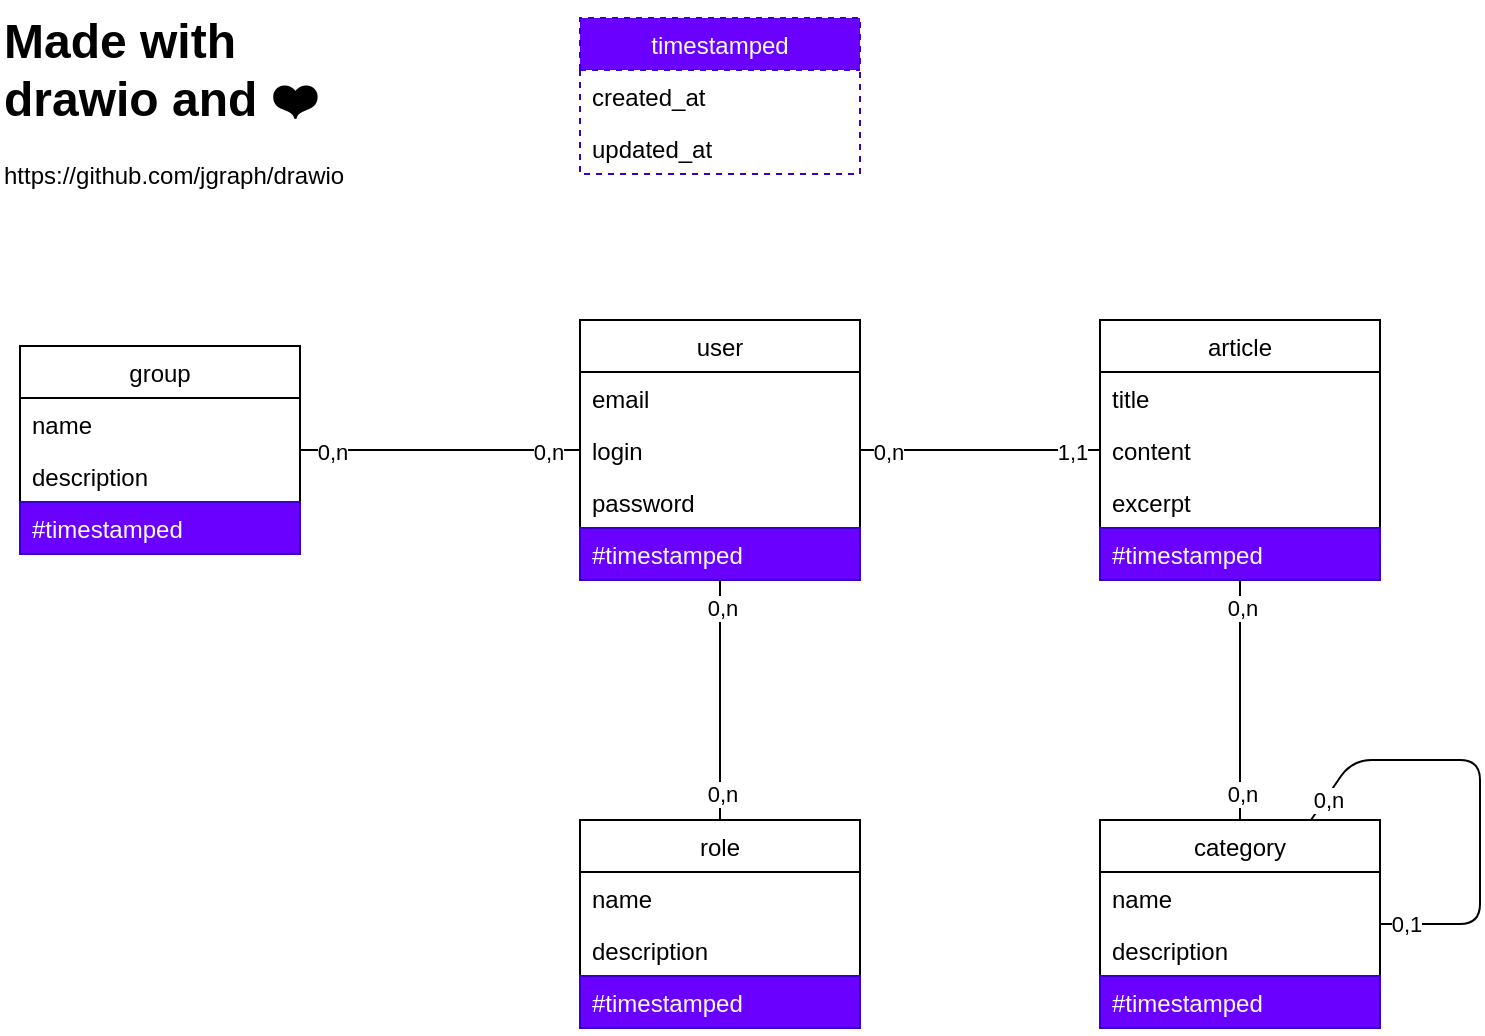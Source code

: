 <mxfile>
    <diagram id="_Vr_gWg6G2kVyBhTGk0G" name="CMS demo">
        <mxGraphModel dx="853" dy="853" grid="1" gridSize="10" guides="1" tooltips="1" connect="1" arrows="1" fold="1" page="1" pageScale="1" pageWidth="827" pageHeight="1169" math="0" shadow="0">
            <root>
                <mxCell id="0"/>
                <mxCell id="1" parent="0"/>
                <mxCell id="XSL0S_v23_zTMOqdXMh_-1" value="group" style="swimlane;fontStyle=0;childLayout=stackLayout;horizontal=1;startSize=26;horizontalStack=0;resizeParent=1;resizeParentMax=0;resizeLast=0;collapsible=1;marginBottom=0;" parent="1" vertex="1">
                    <mxGeometry x="90" y="244" width="140" height="104" as="geometry"/>
                </mxCell>
                <mxCell id="XSL0S_v23_zTMOqdXMh_-2" value="name" style="text;strokeColor=none;fillColor=none;align=left;verticalAlign=top;spacingLeft=4;spacingRight=4;overflow=hidden;rotatable=0;points=[[0,0.5],[1,0.5]];portConstraint=eastwest;" parent="XSL0S_v23_zTMOqdXMh_-1" vertex="1">
                    <mxGeometry y="26" width="140" height="26" as="geometry"/>
                </mxCell>
                <mxCell id="XSL0S_v23_zTMOqdXMh_-3" value="description" style="text;strokeColor=none;fillColor=none;align=left;verticalAlign=top;spacingLeft=4;spacingRight=4;overflow=hidden;rotatable=0;points=[[0,0.5],[1,0.5]];portConstraint=eastwest;" parent="XSL0S_v23_zTMOqdXMh_-1" vertex="1">
                    <mxGeometry y="52" width="140" height="26" as="geometry"/>
                </mxCell>
                <mxCell id="XSL0S_v23_zTMOqdXMh_-4" value="#timestamped" style="text;strokeColor=#3700CC;fillColor=#6a00ff;align=left;verticalAlign=top;spacingLeft=4;spacingRight=4;overflow=hidden;rotatable=0;points=[[0,0.5],[1,0.5]];portConstraint=eastwest;fontColor=#ffffff;" parent="XSL0S_v23_zTMOqdXMh_-1" vertex="1">
                    <mxGeometry y="78" width="140" height="26" as="geometry"/>
                </mxCell>
                <mxCell id="XSL0S_v23_zTMOqdXMh_-5" value="timestamped" style="swimlane;fontStyle=0;childLayout=stackLayout;horizontal=1;startSize=26;horizontalStack=0;resizeParent=1;resizeParentMax=0;resizeLast=0;collapsible=1;marginBottom=0;dashed=1;fillColor=#6a00ff;strokeColor=#3700CC;fontColor=#ffffff;" parent="1" vertex="1">
                    <mxGeometry x="370" y="80" width="140" height="78" as="geometry"/>
                </mxCell>
                <mxCell id="XSL0S_v23_zTMOqdXMh_-6" value="created_at" style="text;strokeColor=none;fillColor=none;align=left;verticalAlign=top;spacingLeft=4;spacingRight=4;overflow=hidden;rotatable=0;points=[[0,0.5],[1,0.5]];portConstraint=eastwest;" parent="XSL0S_v23_zTMOqdXMh_-5" vertex="1">
                    <mxGeometry y="26" width="140" height="26" as="geometry"/>
                </mxCell>
                <mxCell id="XSL0S_v23_zTMOqdXMh_-7" value="updated_at" style="text;strokeColor=none;fillColor=none;align=left;verticalAlign=top;spacingLeft=4;spacingRight=4;overflow=hidden;rotatable=0;points=[[0,0.5],[1,0.5]];portConstraint=eastwest;" parent="XSL0S_v23_zTMOqdXMh_-5" vertex="1">
                    <mxGeometry y="52" width="140" height="26" as="geometry"/>
                </mxCell>
                <mxCell id="XSL0S_v23_zTMOqdXMh_-9" value="user" style="swimlane;fontStyle=0;childLayout=stackLayout;horizontal=1;startSize=26;horizontalStack=0;resizeParent=1;resizeParentMax=0;resizeLast=0;collapsible=1;marginBottom=0;" parent="1" vertex="1">
                    <mxGeometry x="370" y="231" width="140" height="130" as="geometry"/>
                </mxCell>
                <mxCell id="XSL0S_v23_zTMOqdXMh_-10" value="email" style="text;strokeColor=none;fillColor=none;align=left;verticalAlign=top;spacingLeft=4;spacingRight=4;overflow=hidden;rotatable=0;points=[[0,0.5],[1,0.5]];portConstraint=eastwest;" parent="XSL0S_v23_zTMOqdXMh_-9" vertex="1">
                    <mxGeometry y="26" width="140" height="26" as="geometry"/>
                </mxCell>
                <mxCell id="XSL0S_v23_zTMOqdXMh_-11" value="login" style="text;strokeColor=none;fillColor=none;align=left;verticalAlign=top;spacingLeft=4;spacingRight=4;overflow=hidden;rotatable=0;points=[[0,0.5],[1,0.5]];portConstraint=eastwest;" parent="XSL0S_v23_zTMOqdXMh_-9" vertex="1">
                    <mxGeometry y="52" width="140" height="26" as="geometry"/>
                </mxCell>
                <mxCell id="XSL0S_v23_zTMOqdXMh_-21" value="password" style="text;strokeColor=none;fillColor=none;align=left;verticalAlign=top;spacingLeft=4;spacingRight=4;overflow=hidden;rotatable=0;points=[[0,0.5],[1,0.5]];portConstraint=eastwest;" parent="XSL0S_v23_zTMOqdXMh_-9" vertex="1">
                    <mxGeometry y="78" width="140" height="26" as="geometry"/>
                </mxCell>
                <mxCell id="XSL0S_v23_zTMOqdXMh_-12" value="#timestamped" style="text;strokeColor=#3700CC;fillColor=#6a00ff;align=left;verticalAlign=top;spacingLeft=4;spacingRight=4;overflow=hidden;rotatable=0;points=[[0,0.5],[1,0.5]];portConstraint=eastwest;fontColor=#ffffff;" parent="XSL0S_v23_zTMOqdXMh_-9" vertex="1">
                    <mxGeometry y="104" width="140" height="26" as="geometry"/>
                </mxCell>
                <mxCell id="XSL0S_v23_zTMOqdXMh_-13" value="" style="endArrow=none;html=1;" parent="1" source="XSL0S_v23_zTMOqdXMh_-1" target="XSL0S_v23_zTMOqdXMh_-9" edge="1">
                    <mxGeometry width="50" height="50" relative="1" as="geometry">
                        <mxPoint x="290" y="481" as="sourcePoint"/>
                        <mxPoint x="340" y="431" as="targetPoint"/>
                    </mxGeometry>
                </mxCell>
                <mxCell id="XSL0S_v23_zTMOqdXMh_-14" value="0,n" style="edgeLabel;html=1;align=center;verticalAlign=middle;resizable=0;points=[];" parent="XSL0S_v23_zTMOqdXMh_-13" vertex="1" connectable="0">
                    <mxGeometry x="-0.774" y="-1" relative="1" as="geometry">
                        <mxPoint as="offset"/>
                    </mxGeometry>
                </mxCell>
                <mxCell id="XSL0S_v23_zTMOqdXMh_-15" value="0,n" style="edgeLabel;html=1;align=center;verticalAlign=middle;resizable=0;points=[];" parent="XSL0S_v23_zTMOqdXMh_-13" vertex="1" connectable="0">
                    <mxGeometry x="0.766" y="-1" relative="1" as="geometry">
                        <mxPoint as="offset"/>
                    </mxGeometry>
                </mxCell>
                <mxCell id="XSL0S_v23_zTMOqdXMh_-16" value="role" style="swimlane;fontStyle=0;childLayout=stackLayout;horizontal=1;startSize=26;horizontalStack=0;resizeParent=1;resizeParentMax=0;resizeLast=0;collapsible=1;marginBottom=0;" parent="1" vertex="1">
                    <mxGeometry x="370" y="481" width="140" height="104" as="geometry"/>
                </mxCell>
                <mxCell id="XSL0S_v23_zTMOqdXMh_-45" value="name" style="text;strokeColor=none;fillColor=none;align=left;verticalAlign=top;spacingLeft=4;spacingRight=4;overflow=hidden;rotatable=0;points=[[0,0.5],[1,0.5]];portConstraint=eastwest;" parent="XSL0S_v23_zTMOqdXMh_-16" vertex="1">
                    <mxGeometry y="26" width="140" height="26" as="geometry"/>
                </mxCell>
                <mxCell id="XSL0S_v23_zTMOqdXMh_-46" value="description" style="text;strokeColor=none;fillColor=none;align=left;verticalAlign=top;spacingLeft=4;spacingRight=4;overflow=hidden;rotatable=0;points=[[0,0.5],[1,0.5]];portConstraint=eastwest;" parent="XSL0S_v23_zTMOqdXMh_-16" vertex="1">
                    <mxGeometry y="52" width="140" height="26" as="geometry"/>
                </mxCell>
                <mxCell id="XSL0S_v23_zTMOqdXMh_-44" value="#timestamped" style="text;strokeColor=#3700CC;fillColor=#6a00ff;align=left;verticalAlign=top;spacingLeft=4;spacingRight=4;overflow=hidden;rotatable=0;points=[[0,0.5],[1,0.5]];portConstraint=eastwest;fontColor=#ffffff;" parent="XSL0S_v23_zTMOqdXMh_-16" vertex="1">
                    <mxGeometry y="78" width="140" height="26" as="geometry"/>
                </mxCell>
                <mxCell id="XSL0S_v23_zTMOqdXMh_-22" value="article" style="swimlane;fontStyle=0;childLayout=stackLayout;horizontal=1;startSize=26;horizontalStack=0;resizeParent=1;resizeParentMax=0;resizeLast=0;collapsible=1;marginBottom=0;" parent="1" vertex="1">
                    <mxGeometry x="630" y="231" width="140" height="130" as="geometry"/>
                </mxCell>
                <mxCell id="XSL0S_v23_zTMOqdXMh_-23" value="title" style="text;strokeColor=none;fillColor=none;align=left;verticalAlign=top;spacingLeft=4;spacingRight=4;overflow=hidden;rotatable=0;points=[[0,0.5],[1,0.5]];portConstraint=eastwest;" parent="XSL0S_v23_zTMOqdXMh_-22" vertex="1">
                    <mxGeometry y="26" width="140" height="26" as="geometry"/>
                </mxCell>
                <mxCell id="XSL0S_v23_zTMOqdXMh_-24" value="content" style="text;strokeColor=none;fillColor=none;align=left;verticalAlign=top;spacingLeft=4;spacingRight=4;overflow=hidden;rotatable=0;points=[[0,0.5],[1,0.5]];portConstraint=eastwest;" parent="XSL0S_v23_zTMOqdXMh_-22" vertex="1">
                    <mxGeometry y="52" width="140" height="26" as="geometry"/>
                </mxCell>
                <mxCell id="XSL0S_v23_zTMOqdXMh_-25" value="excerpt" style="text;strokeColor=none;fillColor=none;align=left;verticalAlign=top;spacingLeft=4;spacingRight=4;overflow=hidden;rotatable=0;points=[[0,0.5],[1,0.5]];portConstraint=eastwest;" parent="XSL0S_v23_zTMOqdXMh_-22" vertex="1">
                    <mxGeometry y="78" width="140" height="26" as="geometry"/>
                </mxCell>
                <mxCell id="XSL0S_v23_zTMOqdXMh_-26" value="#timestamped" style="text;strokeColor=#3700CC;fillColor=#6a00ff;align=left;verticalAlign=top;spacingLeft=4;spacingRight=4;overflow=hidden;rotatable=0;points=[[0,0.5],[1,0.5]];portConstraint=eastwest;fontColor=#ffffff;" parent="XSL0S_v23_zTMOqdXMh_-22" vertex="1">
                    <mxGeometry y="104" width="140" height="26" as="geometry"/>
                </mxCell>
                <mxCell id="XSL0S_v23_zTMOqdXMh_-27" value="" style="endArrow=none;html=1;" parent="1" source="XSL0S_v23_zTMOqdXMh_-9" target="XSL0S_v23_zTMOqdXMh_-22" edge="1">
                    <mxGeometry width="50" height="50" relative="1" as="geometry">
                        <mxPoint x="240" y="306.0" as="sourcePoint"/>
                        <mxPoint x="380" y="306" as="targetPoint"/>
                    </mxGeometry>
                </mxCell>
                <mxCell id="XSL0S_v23_zTMOqdXMh_-28" value="0,n" style="edgeLabel;html=1;align=center;verticalAlign=middle;resizable=0;points=[];" parent="XSL0S_v23_zTMOqdXMh_-27" vertex="1" connectable="0">
                    <mxGeometry x="-0.774" y="-1" relative="1" as="geometry">
                        <mxPoint as="offset"/>
                    </mxGeometry>
                </mxCell>
                <mxCell id="XSL0S_v23_zTMOqdXMh_-29" value="1,1" style="edgeLabel;html=1;align=center;verticalAlign=middle;resizable=0;points=[];" parent="XSL0S_v23_zTMOqdXMh_-27" vertex="1" connectable="0">
                    <mxGeometry x="0.766" y="-1" relative="1" as="geometry">
                        <mxPoint as="offset"/>
                    </mxGeometry>
                </mxCell>
                <mxCell id="XSL0S_v23_zTMOqdXMh_-30" value="category" style="swimlane;fontStyle=0;childLayout=stackLayout;horizontal=1;startSize=26;horizontalStack=0;resizeParent=1;resizeParentMax=0;resizeLast=0;collapsible=1;marginBottom=0;" parent="1" vertex="1">
                    <mxGeometry x="630" y="481" width="140" height="104" as="geometry"/>
                </mxCell>
                <mxCell id="XSL0S_v23_zTMOqdXMh_-31" value="name" style="text;strokeColor=none;fillColor=none;align=left;verticalAlign=top;spacingLeft=4;spacingRight=4;overflow=hidden;rotatable=0;points=[[0,0.5],[1,0.5]];portConstraint=eastwest;" parent="XSL0S_v23_zTMOqdXMh_-30" vertex="1">
                    <mxGeometry y="26" width="140" height="26" as="geometry"/>
                </mxCell>
                <mxCell id="XSL0S_v23_zTMOqdXMh_-32" value="description" style="text;strokeColor=none;fillColor=none;align=left;verticalAlign=top;spacingLeft=4;spacingRight=4;overflow=hidden;rotatable=0;points=[[0,0.5],[1,0.5]];portConstraint=eastwest;" parent="XSL0S_v23_zTMOqdXMh_-30" vertex="1">
                    <mxGeometry y="52" width="140" height="26" as="geometry"/>
                </mxCell>
                <mxCell id="XSL0S_v23_zTMOqdXMh_-34" value="#timestamped" style="text;strokeColor=#3700CC;fillColor=#6a00ff;align=left;verticalAlign=top;spacingLeft=4;spacingRight=4;overflow=hidden;rotatable=0;points=[[0,0.5],[1,0.5]];portConstraint=eastwest;fontColor=#ffffff;" parent="XSL0S_v23_zTMOqdXMh_-30" vertex="1">
                    <mxGeometry y="78" width="140" height="26" as="geometry"/>
                </mxCell>
                <mxCell id="XSL0S_v23_zTMOqdXMh_-35" value="" style="endArrow=none;html=1;" parent="1" source="XSL0S_v23_zTMOqdXMh_-30" target="XSL0S_v23_zTMOqdXMh_-22" edge="1">
                    <mxGeometry width="50" height="50" relative="1" as="geometry">
                        <mxPoint x="520" y="306" as="sourcePoint"/>
                        <mxPoint x="640" y="306" as="targetPoint"/>
                    </mxGeometry>
                </mxCell>
                <mxCell id="XSL0S_v23_zTMOqdXMh_-36" value="0,n" style="edgeLabel;html=1;align=center;verticalAlign=middle;resizable=0;points=[];" parent="XSL0S_v23_zTMOqdXMh_-35" vertex="1" connectable="0">
                    <mxGeometry x="-0.774" y="-1" relative="1" as="geometry">
                        <mxPoint as="offset"/>
                    </mxGeometry>
                </mxCell>
                <mxCell id="XSL0S_v23_zTMOqdXMh_-37" value="0,n" style="edgeLabel;html=1;align=center;verticalAlign=middle;resizable=0;points=[];" parent="XSL0S_v23_zTMOqdXMh_-35" vertex="1" connectable="0">
                    <mxGeometry x="0.766" y="-1" relative="1" as="geometry">
                        <mxPoint as="offset"/>
                    </mxGeometry>
                </mxCell>
                <mxCell id="XSL0S_v23_zTMOqdXMh_-38" value="" style="endArrow=none;html=1;" parent="1" source="XSL0S_v23_zTMOqdXMh_-30" target="XSL0S_v23_zTMOqdXMh_-30" edge="1">
                    <mxGeometry width="50" height="50" relative="1" as="geometry">
                        <mxPoint x="800" y="533" as="sourcePoint"/>
                        <mxPoint x="680" y="411" as="targetPoint"/>
                        <Array as="points">
                            <mxPoint x="820" y="533"/>
                            <mxPoint x="820" y="451"/>
                            <mxPoint x="756" y="451"/>
                        </Array>
                    </mxGeometry>
                </mxCell>
                <mxCell id="XSL0S_v23_zTMOqdXMh_-39" value="0,n" style="edgeLabel;html=1;align=center;verticalAlign=middle;resizable=0;points=[];" parent="XSL0S_v23_zTMOqdXMh_-38" vertex="1" connectable="0">
                    <mxGeometry x="0.885" y="1" relative="1" as="geometry">
                        <mxPoint as="offset"/>
                    </mxGeometry>
                </mxCell>
                <mxCell id="XSL0S_v23_zTMOqdXMh_-40" value="0,1" style="edgeLabel;html=1;align=center;verticalAlign=middle;resizable=0;points=[];" parent="XSL0S_v23_zTMOqdXMh_-38" vertex="1" connectable="0">
                    <mxGeometry x="-0.922" relative="1" as="geometry">
                        <mxPoint x="4" as="offset"/>
                    </mxGeometry>
                </mxCell>
                <mxCell id="XSL0S_v23_zTMOqdXMh_-41" value="" style="endArrow=none;html=1;" parent="1" source="XSL0S_v23_zTMOqdXMh_-16" target="XSL0S_v23_zTMOqdXMh_-9" edge="1">
                    <mxGeometry width="50" height="50" relative="1" as="geometry">
                        <mxPoint x="240" y="306.0" as="sourcePoint"/>
                        <mxPoint x="380" y="306" as="targetPoint"/>
                    </mxGeometry>
                </mxCell>
                <mxCell id="XSL0S_v23_zTMOqdXMh_-42" value="0,n" style="edgeLabel;html=1;align=center;verticalAlign=middle;resizable=0;points=[];" parent="XSL0S_v23_zTMOqdXMh_-41" vertex="1" connectable="0">
                    <mxGeometry x="-0.774" y="-1" relative="1" as="geometry">
                        <mxPoint as="offset"/>
                    </mxGeometry>
                </mxCell>
                <mxCell id="XSL0S_v23_zTMOqdXMh_-43" value="0,n" style="edgeLabel;html=1;align=center;verticalAlign=middle;resizable=0;points=[];" parent="XSL0S_v23_zTMOqdXMh_-41" vertex="1" connectable="0">
                    <mxGeometry x="0.766" y="-1" relative="1" as="geometry">
                        <mxPoint as="offset"/>
                    </mxGeometry>
                </mxCell>
                <mxCell id="2" value="&lt;h1 style=&quot;margin-top: 0px;&quot;&gt;Made with drawio and&amp;nbsp;❤️&lt;/h1&gt;&lt;p&gt;https://github.com/jgraph/drawio&lt;br&gt;&lt;/p&gt;" style="text;html=1;whiteSpace=wrap;overflow=hidden;rounded=0;" parent="1" vertex="1">
                    <mxGeometry x="80" y="71" width="180" height="120" as="geometry"/>
                </mxCell>
            </root>
        </mxGraphModel>
    </diagram>
</mxfile>